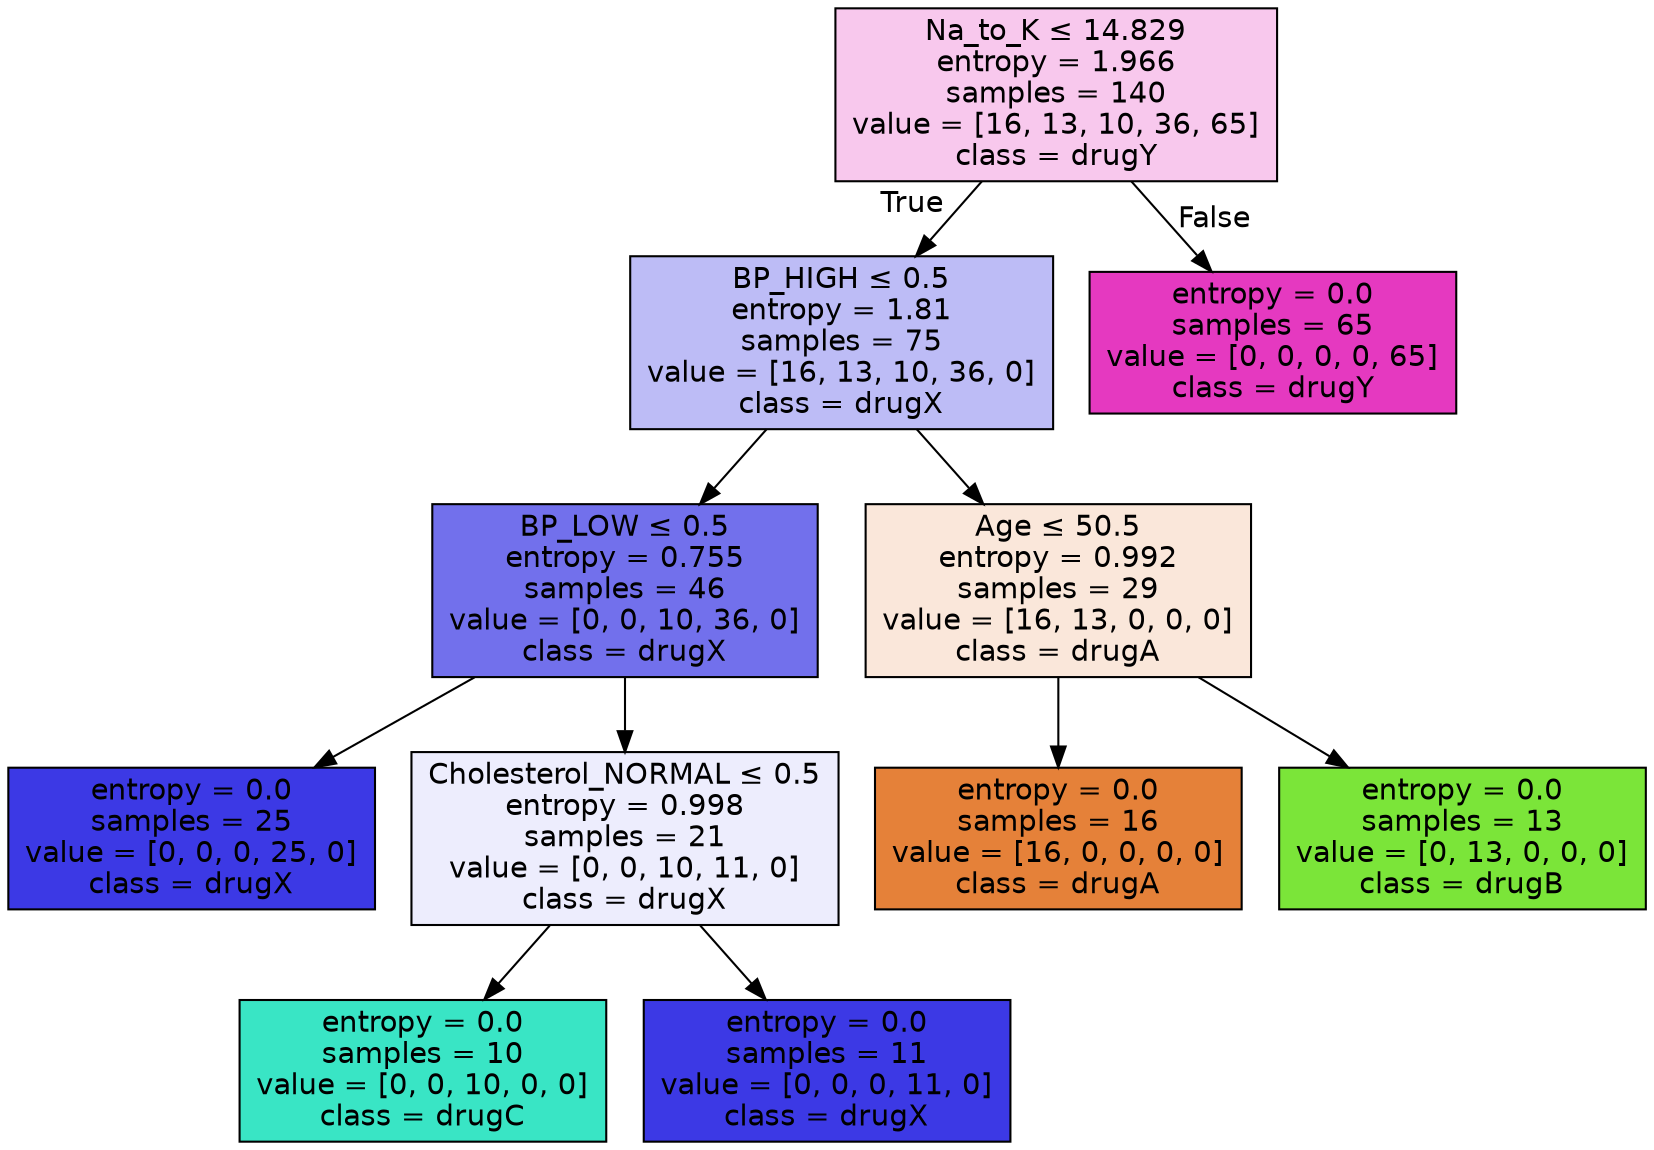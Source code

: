 digraph Tree {
node [shape=box, style="filled", color="black", fontname="helvetica"] ;
edge [fontname="helvetica"] ;
0 [label=<Na_to_K &le; 14.829<br/>entropy = 1.966<br/>samples = 140<br/>value = [16, 13, 10, 36, 65]<br/>class = drugY>, fillcolor="#f8c8ed"] ;
1 [label=<BP_HIGH &le; 0.5<br/>entropy = 1.81<br/>samples = 75<br/>value = [16, 13, 10, 36, 0]<br/>class = drugX>, fillcolor="#bdbcf6"] ;
0 -> 1 [labeldistance=2.5, labelangle=45, headlabel="True"] ;
2 [label=<BP_LOW &le; 0.5<br/>entropy = 0.755<br/>samples = 46<br/>value = [0, 0, 10, 36, 0]<br/>class = drugX>, fillcolor="#7270ec"] ;
1 -> 2 ;
3 [label=<entropy = 0.0<br/>samples = 25<br/>value = [0, 0, 0, 25, 0]<br/>class = drugX>, fillcolor="#3c39e5"] ;
2 -> 3 ;
4 [label=<Cholesterol_NORMAL &le; 0.5<br/>entropy = 0.998<br/>samples = 21<br/>value = [0, 0, 10, 11, 0]<br/>class = drugX>, fillcolor="#ededfd"] ;
2 -> 4 ;
5 [label=<entropy = 0.0<br/>samples = 10<br/>value = [0, 0, 10, 0, 0]<br/>class = drugC>, fillcolor="#39e5c5"] ;
4 -> 5 ;
6 [label=<entropy = 0.0<br/>samples = 11<br/>value = [0, 0, 0, 11, 0]<br/>class = drugX>, fillcolor="#3c39e5"] ;
4 -> 6 ;
7 [label=<Age &le; 50.5<br/>entropy = 0.992<br/>samples = 29<br/>value = [16, 13, 0, 0, 0]<br/>class = drugA>, fillcolor="#fae7da"] ;
1 -> 7 ;
8 [label=<entropy = 0.0<br/>samples = 16<br/>value = [16, 0, 0, 0, 0]<br/>class = drugA>, fillcolor="#e58139"] ;
7 -> 8 ;
9 [label=<entropy = 0.0<br/>samples = 13<br/>value = [0, 13, 0, 0, 0]<br/>class = drugB>, fillcolor="#7be539"] ;
7 -> 9 ;
10 [label=<entropy = 0.0<br/>samples = 65<br/>value = [0, 0, 0, 0, 65]<br/>class = drugY>, fillcolor="#e539c0"] ;
0 -> 10 [labeldistance=2.5, labelangle=-45, headlabel="False"] ;
}